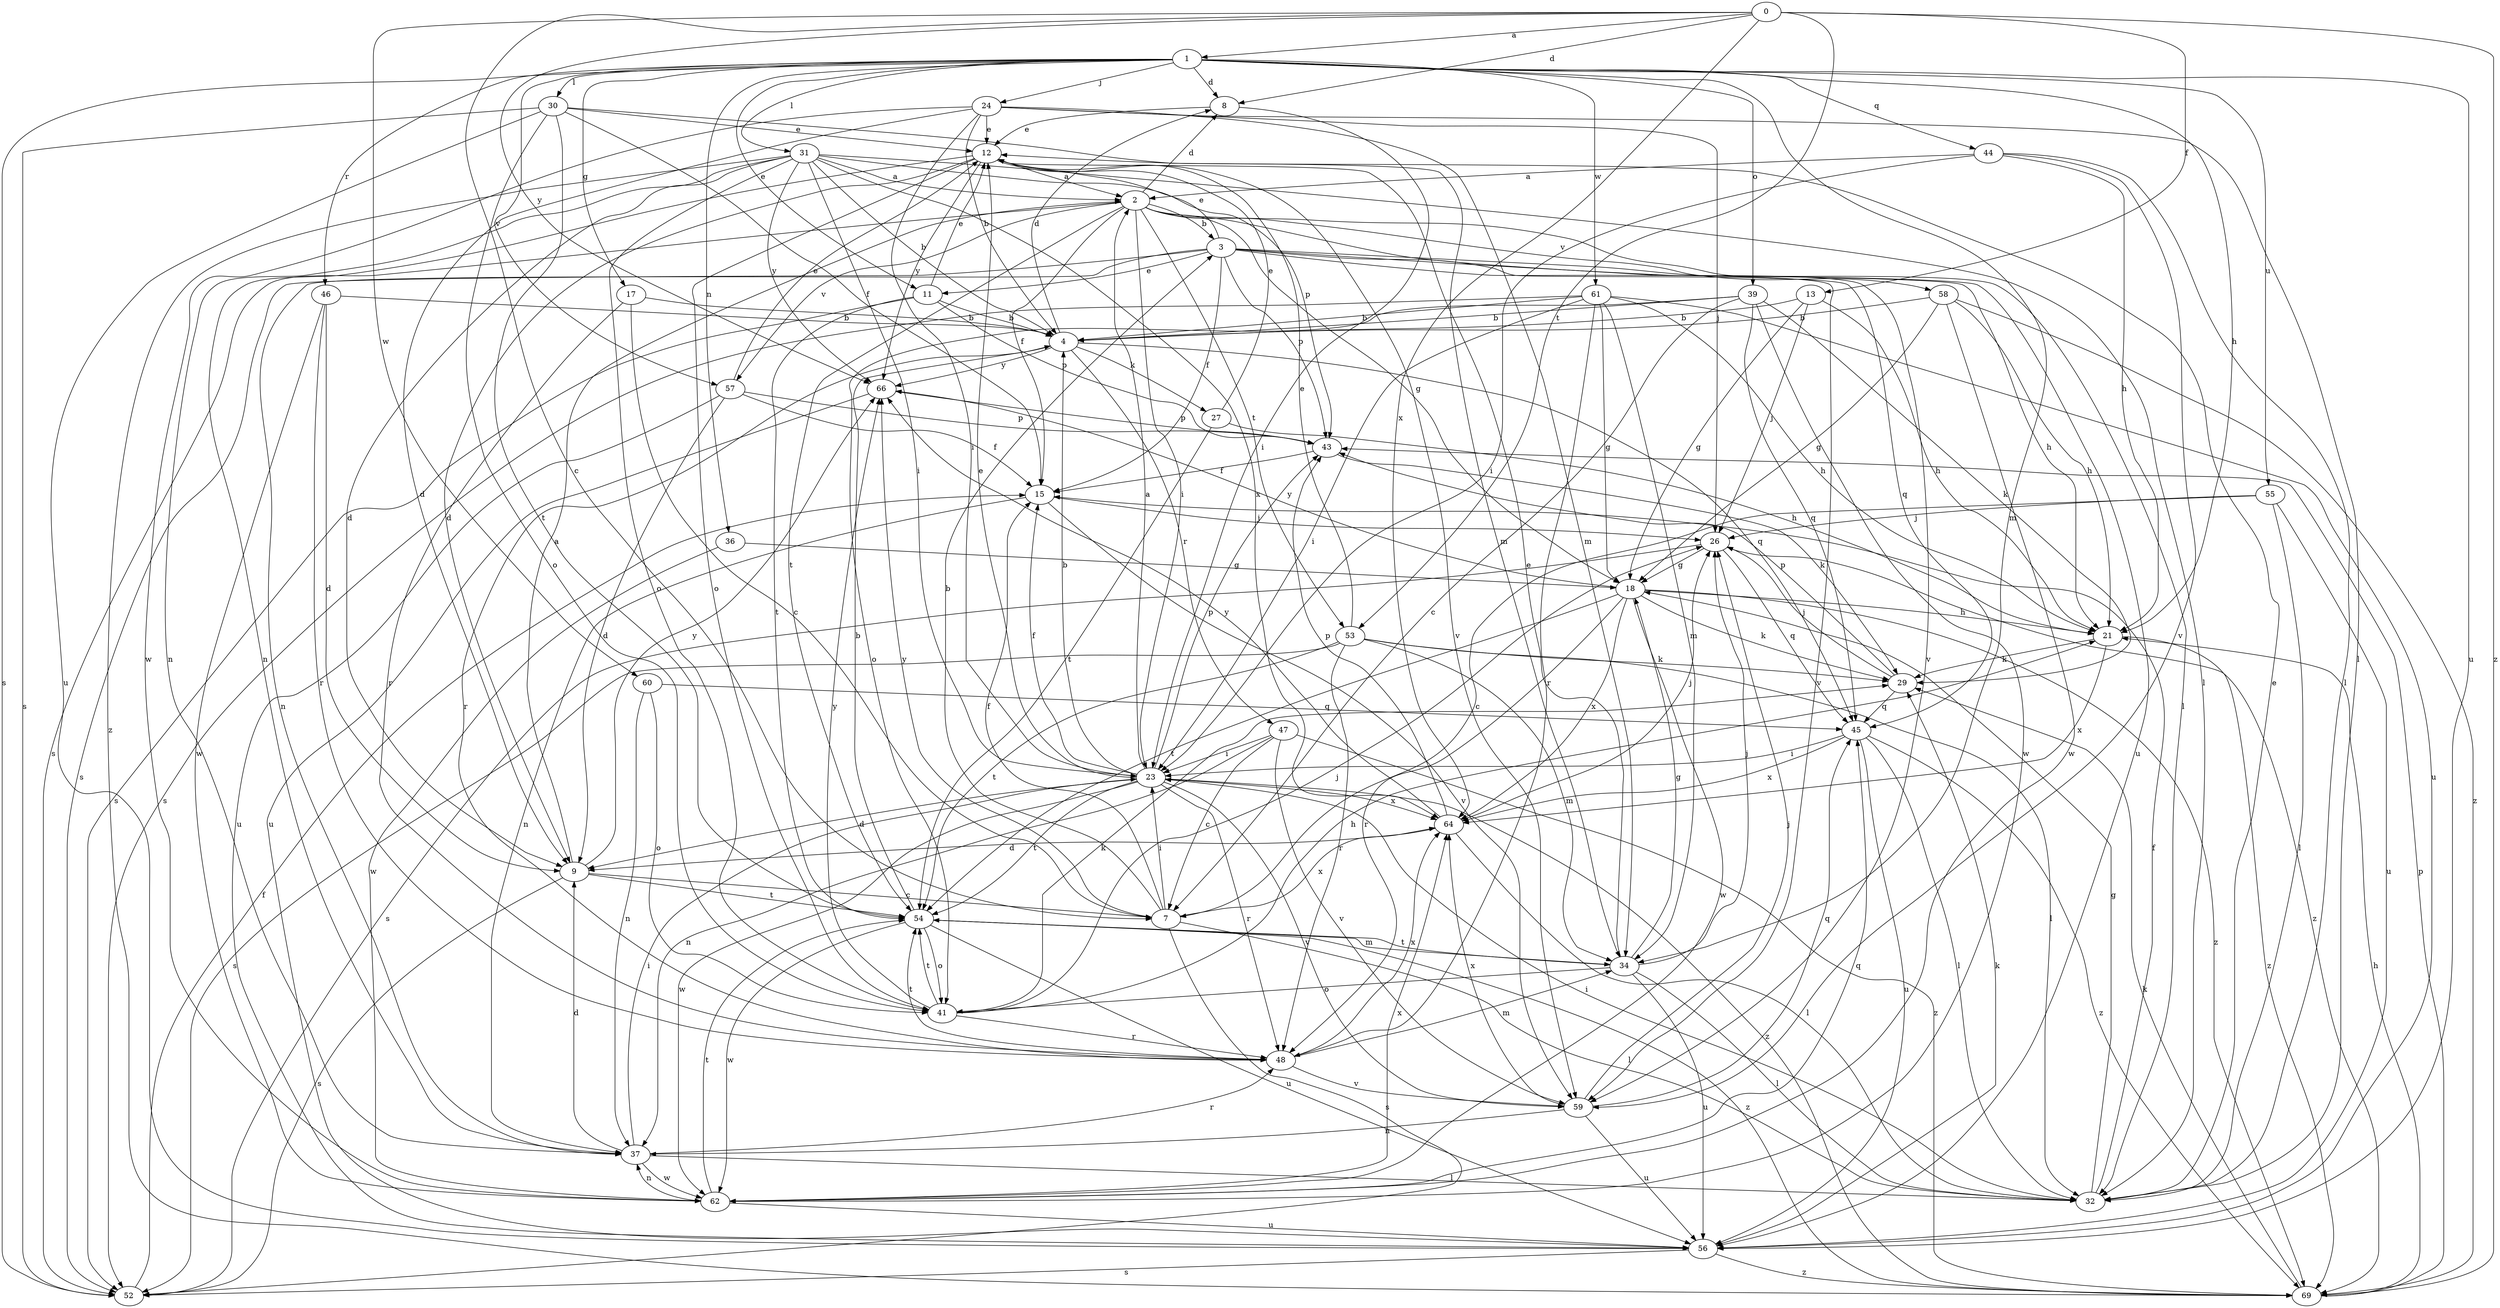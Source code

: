 strict digraph  {
0;
1;
2;
3;
4;
7;
8;
9;
11;
12;
13;
15;
17;
18;
21;
23;
24;
26;
27;
29;
30;
31;
32;
34;
36;
37;
39;
41;
43;
44;
45;
46;
47;
48;
52;
53;
54;
55;
56;
57;
58;
59;
60;
61;
62;
64;
66;
69;
0 -> 1  [label=a];
0 -> 7  [label=c];
0 -> 8  [label=d];
0 -> 13  [label=f];
0 -> 53  [label=t];
0 -> 60  [label=w];
0 -> 64  [label=x];
0 -> 66  [label=y];
0 -> 69  [label=z];
1 -> 8  [label=d];
1 -> 11  [label=e];
1 -> 17  [label=g];
1 -> 21  [label=h];
1 -> 24  [label=j];
1 -> 30  [label=l];
1 -> 31  [label=l];
1 -> 34  [label=m];
1 -> 36  [label=n];
1 -> 39  [label=o];
1 -> 44  [label=q];
1 -> 46  [label=r];
1 -> 52  [label=s];
1 -> 55  [label=u];
1 -> 56  [label=u];
1 -> 57  [label=v];
1 -> 61  [label=w];
2 -> 3  [label=b];
2 -> 8  [label=d];
2 -> 15  [label=f];
2 -> 18  [label=g];
2 -> 23  [label=i];
2 -> 32  [label=l];
2 -> 52  [label=s];
2 -> 53  [label=t];
2 -> 54  [label=t];
2 -> 57  [label=v];
2 -> 58  [label=v];
2 -> 59  [label=v];
3 -> 11  [label=e];
3 -> 12  [label=e];
3 -> 15  [label=f];
3 -> 21  [label=h];
3 -> 37  [label=n];
3 -> 43  [label=p];
3 -> 45  [label=q];
3 -> 52  [label=s];
3 -> 56  [label=u];
3 -> 59  [label=v];
4 -> 8  [label=d];
4 -> 27  [label=k];
4 -> 45  [label=q];
4 -> 47  [label=r];
4 -> 48  [label=r];
4 -> 66  [label=y];
7 -> 3  [label=b];
7 -> 15  [label=f];
7 -> 23  [label=i];
7 -> 32  [label=l];
7 -> 52  [label=s];
7 -> 64  [label=x];
7 -> 66  [label=y];
8 -> 12  [label=e];
8 -> 23  [label=i];
9 -> 2  [label=a];
9 -> 7  [label=c];
9 -> 52  [label=s];
9 -> 54  [label=t];
9 -> 66  [label=y];
11 -> 4  [label=b];
11 -> 12  [label=e];
11 -> 43  [label=p];
11 -> 52  [label=s];
11 -> 54  [label=t];
12 -> 2  [label=a];
12 -> 9  [label=d];
12 -> 37  [label=n];
12 -> 41  [label=o];
12 -> 59  [label=v];
12 -> 66  [label=y];
13 -> 4  [label=b];
13 -> 18  [label=g];
13 -> 21  [label=h];
13 -> 26  [label=j];
15 -> 26  [label=j];
15 -> 37  [label=n];
15 -> 59  [label=v];
17 -> 4  [label=b];
17 -> 7  [label=c];
17 -> 48  [label=r];
18 -> 21  [label=h];
18 -> 29  [label=k];
18 -> 48  [label=r];
18 -> 54  [label=t];
18 -> 62  [label=w];
18 -> 64  [label=x];
18 -> 66  [label=y];
18 -> 69  [label=z];
21 -> 29  [label=k];
21 -> 64  [label=x];
21 -> 69  [label=z];
23 -> 2  [label=a];
23 -> 4  [label=b];
23 -> 9  [label=d];
23 -> 12  [label=e];
23 -> 15  [label=f];
23 -> 43  [label=p];
23 -> 48  [label=r];
23 -> 54  [label=t];
23 -> 59  [label=v];
23 -> 62  [label=w];
23 -> 64  [label=x];
23 -> 69  [label=z];
24 -> 4  [label=b];
24 -> 9  [label=d];
24 -> 12  [label=e];
24 -> 23  [label=i];
24 -> 26  [label=j];
24 -> 32  [label=l];
24 -> 34  [label=m];
24 -> 62  [label=w];
26 -> 18  [label=g];
26 -> 45  [label=q];
26 -> 52  [label=s];
26 -> 69  [label=z];
27 -> 12  [label=e];
27 -> 21  [label=h];
27 -> 54  [label=t];
29 -> 26  [label=j];
29 -> 43  [label=p];
29 -> 45  [label=q];
30 -> 12  [label=e];
30 -> 15  [label=f];
30 -> 34  [label=m];
30 -> 41  [label=o];
30 -> 52  [label=s];
30 -> 54  [label=t];
30 -> 56  [label=u];
31 -> 2  [label=a];
31 -> 4  [label=b];
31 -> 9  [label=d];
31 -> 23  [label=i];
31 -> 32  [label=l];
31 -> 37  [label=n];
31 -> 41  [label=o];
31 -> 43  [label=p];
31 -> 64  [label=x];
31 -> 66  [label=y];
31 -> 69  [label=z];
32 -> 12  [label=e];
32 -> 15  [label=f];
32 -> 18  [label=g];
32 -> 23  [label=i];
34 -> 12  [label=e];
34 -> 18  [label=g];
34 -> 26  [label=j];
34 -> 32  [label=l];
34 -> 41  [label=o];
34 -> 54  [label=t];
34 -> 56  [label=u];
36 -> 18  [label=g];
36 -> 62  [label=w];
37 -> 9  [label=d];
37 -> 23  [label=i];
37 -> 32  [label=l];
37 -> 48  [label=r];
37 -> 62  [label=w];
39 -> 4  [label=b];
39 -> 7  [label=c];
39 -> 29  [label=k];
39 -> 41  [label=o];
39 -> 45  [label=q];
39 -> 62  [label=w];
41 -> 21  [label=h];
41 -> 26  [label=j];
41 -> 29  [label=k];
41 -> 48  [label=r];
41 -> 54  [label=t];
41 -> 66  [label=y];
43 -> 15  [label=f];
43 -> 29  [label=k];
44 -> 2  [label=a];
44 -> 21  [label=h];
44 -> 23  [label=i];
44 -> 32  [label=l];
44 -> 59  [label=v];
45 -> 23  [label=i];
45 -> 32  [label=l];
45 -> 56  [label=u];
45 -> 64  [label=x];
45 -> 69  [label=z];
46 -> 4  [label=b];
46 -> 9  [label=d];
46 -> 48  [label=r];
46 -> 62  [label=w];
47 -> 7  [label=c];
47 -> 23  [label=i];
47 -> 37  [label=n];
47 -> 59  [label=v];
47 -> 69  [label=z];
48 -> 34  [label=m];
48 -> 54  [label=t];
48 -> 59  [label=v];
48 -> 64  [label=x];
52 -> 15  [label=f];
53 -> 12  [label=e];
53 -> 29  [label=k];
53 -> 32  [label=l];
53 -> 34  [label=m];
53 -> 48  [label=r];
53 -> 52  [label=s];
53 -> 54  [label=t];
54 -> 4  [label=b];
54 -> 34  [label=m];
54 -> 41  [label=o];
54 -> 56  [label=u];
54 -> 62  [label=w];
54 -> 69  [label=z];
55 -> 7  [label=c];
55 -> 26  [label=j];
55 -> 32  [label=l];
55 -> 56  [label=u];
56 -> 29  [label=k];
56 -> 52  [label=s];
56 -> 69  [label=z];
57 -> 9  [label=d];
57 -> 12  [label=e];
57 -> 15  [label=f];
57 -> 43  [label=p];
57 -> 56  [label=u];
58 -> 4  [label=b];
58 -> 18  [label=g];
58 -> 21  [label=h];
58 -> 62  [label=w];
58 -> 69  [label=z];
59 -> 26  [label=j];
59 -> 37  [label=n];
59 -> 45  [label=q];
59 -> 56  [label=u];
59 -> 64  [label=x];
60 -> 37  [label=n];
60 -> 41  [label=o];
60 -> 45  [label=q];
61 -> 4  [label=b];
61 -> 18  [label=g];
61 -> 21  [label=h];
61 -> 23  [label=i];
61 -> 34  [label=m];
61 -> 48  [label=r];
61 -> 52  [label=s];
61 -> 56  [label=u];
62 -> 37  [label=n];
62 -> 45  [label=q];
62 -> 54  [label=t];
62 -> 56  [label=u];
62 -> 64  [label=x];
64 -> 9  [label=d];
64 -> 26  [label=j];
64 -> 32  [label=l];
64 -> 43  [label=p];
64 -> 66  [label=y];
66 -> 43  [label=p];
66 -> 56  [label=u];
69 -> 21  [label=h];
69 -> 29  [label=k];
69 -> 43  [label=p];
}

